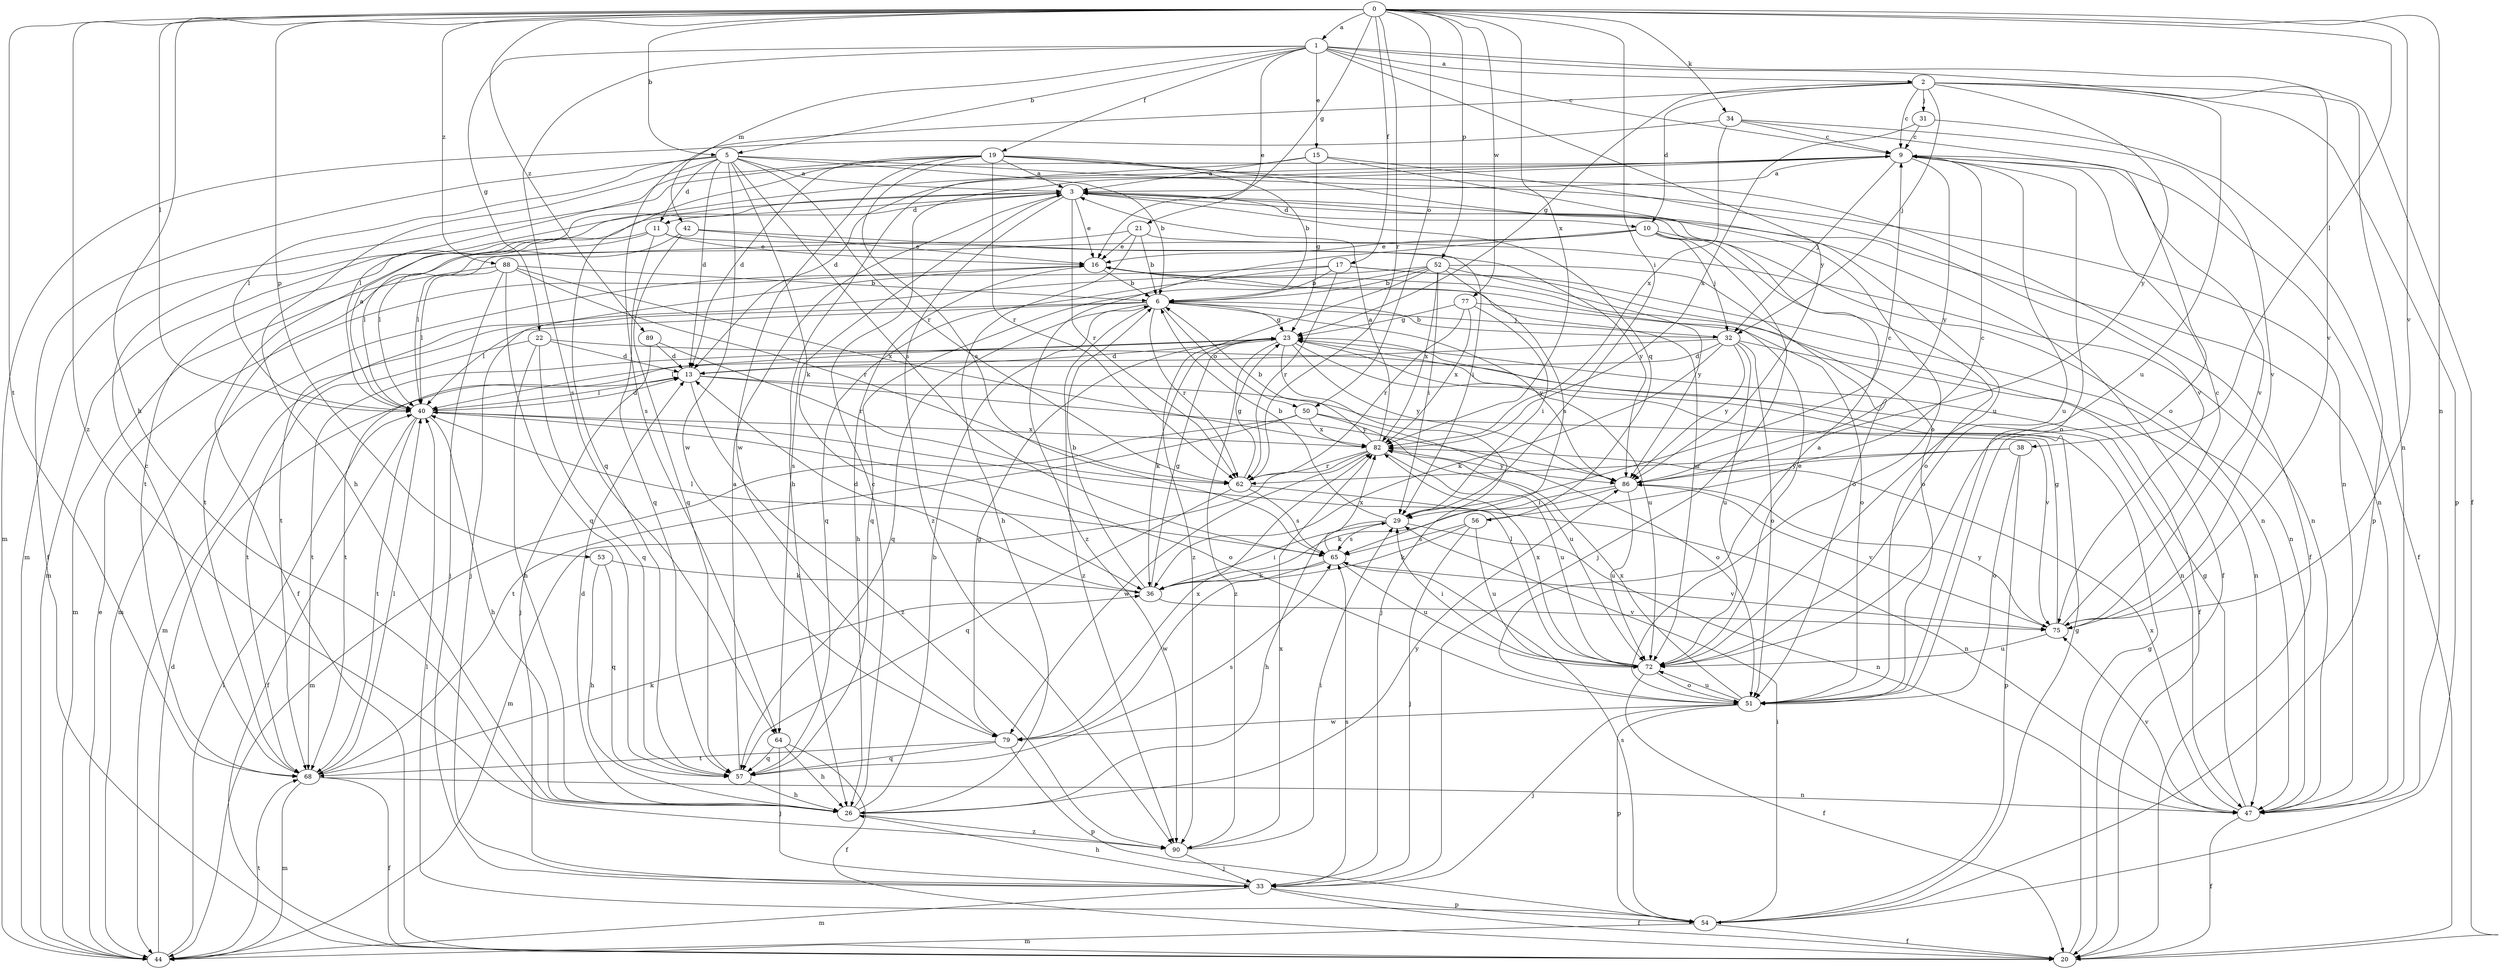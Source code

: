 strict digraph  {
0;
1;
2;
3;
5;
6;
9;
10;
11;
13;
15;
16;
17;
19;
20;
21;
22;
23;
26;
29;
31;
32;
33;
34;
36;
38;
40;
42;
44;
47;
50;
51;
52;
53;
54;
56;
57;
62;
64;
65;
68;
72;
75;
77;
79;
82;
86;
88;
89;
90;
0 -> 1  [label=a];
0 -> 5  [label=b];
0 -> 17  [label=f];
0 -> 21  [label=g];
0 -> 26  [label=h];
0 -> 29  [label=i];
0 -> 34  [label=k];
0 -> 38  [label=l];
0 -> 40  [label=l];
0 -> 47  [label=n];
0 -> 50  [label=o];
0 -> 52  [label=p];
0 -> 53  [label=p];
0 -> 62  [label=r];
0 -> 68  [label=t];
0 -> 75  [label=v];
0 -> 77  [label=w];
0 -> 82  [label=x];
0 -> 88  [label=z];
0 -> 89  [label=z];
0 -> 90  [label=z];
1 -> 2  [label=a];
1 -> 5  [label=b];
1 -> 9  [label=c];
1 -> 15  [label=e];
1 -> 16  [label=e];
1 -> 19  [label=f];
1 -> 20  [label=f];
1 -> 22  [label=g];
1 -> 42  [label=m];
1 -> 64  [label=s];
1 -> 75  [label=v];
1 -> 86  [label=y];
2 -> 9  [label=c];
2 -> 10  [label=d];
2 -> 23  [label=g];
2 -> 31  [label=j];
2 -> 32  [label=j];
2 -> 47  [label=n];
2 -> 54  [label=p];
2 -> 64  [label=s];
2 -> 72  [label=u];
2 -> 86  [label=y];
3 -> 10  [label=d];
3 -> 11  [label=d];
3 -> 16  [label=e];
3 -> 20  [label=f];
3 -> 44  [label=m];
3 -> 47  [label=n];
3 -> 56  [label=q];
3 -> 62  [label=r];
3 -> 64  [label=s];
3 -> 68  [label=t];
3 -> 90  [label=z];
5 -> 3  [label=a];
5 -> 6  [label=b];
5 -> 11  [label=d];
5 -> 13  [label=d];
5 -> 20  [label=f];
5 -> 26  [label=h];
5 -> 36  [label=k];
5 -> 40  [label=l];
5 -> 47  [label=n];
5 -> 62  [label=r];
5 -> 65  [label=s];
5 -> 79  [label=w];
6 -> 23  [label=g];
6 -> 32  [label=j];
6 -> 40  [label=l];
6 -> 44  [label=m];
6 -> 50  [label=o];
6 -> 57  [label=q];
6 -> 62  [label=r];
6 -> 86  [label=y];
6 -> 90  [label=z];
9 -> 3  [label=a];
9 -> 13  [label=d];
9 -> 20  [label=f];
9 -> 32  [label=j];
9 -> 44  [label=m];
9 -> 51  [label=o];
9 -> 72  [label=u];
9 -> 75  [label=v];
9 -> 86  [label=y];
10 -> 16  [label=e];
10 -> 32  [label=j];
10 -> 33  [label=j];
10 -> 40  [label=l];
10 -> 47  [label=n];
10 -> 51  [label=o];
10 -> 90  [label=z];
11 -> 16  [label=e];
11 -> 20  [label=f];
11 -> 40  [label=l];
11 -> 57  [label=q];
11 -> 86  [label=y];
13 -> 40  [label=l];
13 -> 75  [label=v];
13 -> 86  [label=y];
13 -> 90  [label=z];
15 -> 3  [label=a];
15 -> 23  [label=g];
15 -> 26  [label=h];
15 -> 51  [label=o];
15 -> 75  [label=v];
16 -> 6  [label=b];
16 -> 20  [label=f];
16 -> 26  [label=h];
16 -> 33  [label=j];
16 -> 72  [label=u];
17 -> 6  [label=b];
17 -> 44  [label=m];
17 -> 47  [label=n];
17 -> 51  [label=o];
17 -> 57  [label=q];
17 -> 62  [label=r];
19 -> 3  [label=a];
19 -> 6  [label=b];
19 -> 13  [label=d];
19 -> 20  [label=f];
19 -> 40  [label=l];
19 -> 57  [label=q];
19 -> 62  [label=r];
19 -> 65  [label=s];
19 -> 72  [label=u];
19 -> 79  [label=w];
20 -> 23  [label=g];
21 -> 6  [label=b];
21 -> 16  [label=e];
21 -> 26  [label=h];
21 -> 40  [label=l];
21 -> 47  [label=n];
22 -> 13  [label=d];
22 -> 26  [label=h];
22 -> 47  [label=n];
22 -> 57  [label=q];
22 -> 68  [label=t];
23 -> 13  [label=d];
23 -> 33  [label=j];
23 -> 36  [label=k];
23 -> 40  [label=l];
23 -> 68  [label=t];
23 -> 72  [label=u];
23 -> 86  [label=y];
23 -> 90  [label=z];
26 -> 6  [label=b];
26 -> 9  [label=c];
26 -> 13  [label=d];
26 -> 86  [label=y];
26 -> 90  [label=z];
29 -> 6  [label=b];
29 -> 9  [label=c];
29 -> 26  [label=h];
29 -> 47  [label=n];
29 -> 65  [label=s];
31 -> 9  [label=c];
31 -> 54  [label=p];
31 -> 82  [label=x];
32 -> 6  [label=b];
32 -> 13  [label=d];
32 -> 36  [label=k];
32 -> 47  [label=n];
32 -> 51  [label=o];
32 -> 68  [label=t];
32 -> 72  [label=u];
32 -> 86  [label=y];
33 -> 20  [label=f];
33 -> 26  [label=h];
33 -> 44  [label=m];
33 -> 54  [label=p];
33 -> 65  [label=s];
34 -> 9  [label=c];
34 -> 44  [label=m];
34 -> 51  [label=o];
34 -> 75  [label=v];
34 -> 82  [label=x];
36 -> 6  [label=b];
36 -> 13  [label=d];
36 -> 23  [label=g];
36 -> 29  [label=i];
36 -> 75  [label=v];
38 -> 51  [label=o];
38 -> 54  [label=p];
38 -> 62  [label=r];
38 -> 86  [label=y];
40 -> 3  [label=a];
40 -> 13  [label=d];
40 -> 20  [label=f];
40 -> 26  [label=h];
40 -> 51  [label=o];
40 -> 68  [label=t];
40 -> 82  [label=x];
42 -> 16  [label=e];
42 -> 29  [label=i];
42 -> 57  [label=q];
42 -> 68  [label=t];
44 -> 13  [label=d];
44 -> 16  [label=e];
44 -> 40  [label=l];
44 -> 68  [label=t];
47 -> 20  [label=f];
47 -> 23  [label=g];
47 -> 75  [label=v];
47 -> 82  [label=x];
50 -> 44  [label=m];
50 -> 51  [label=o];
50 -> 68  [label=t];
50 -> 72  [label=u];
50 -> 82  [label=x];
51 -> 3  [label=a];
51 -> 33  [label=j];
51 -> 54  [label=p];
51 -> 72  [label=u];
51 -> 79  [label=w];
51 -> 82  [label=x];
52 -> 6  [label=b];
52 -> 29  [label=i];
52 -> 51  [label=o];
52 -> 57  [label=q];
52 -> 65  [label=s];
52 -> 68  [label=t];
52 -> 82  [label=x];
52 -> 86  [label=y];
52 -> 90  [label=z];
53 -> 26  [label=h];
53 -> 36  [label=k];
53 -> 57  [label=q];
54 -> 20  [label=f];
54 -> 23  [label=g];
54 -> 29  [label=i];
54 -> 40  [label=l];
54 -> 44  [label=m];
54 -> 65  [label=s];
56 -> 9  [label=c];
56 -> 33  [label=j];
56 -> 36  [label=k];
56 -> 65  [label=s];
56 -> 72  [label=u];
57 -> 3  [label=a];
57 -> 26  [label=h];
57 -> 65  [label=s];
62 -> 23  [label=g];
62 -> 47  [label=n];
62 -> 57  [label=q];
62 -> 65  [label=s];
64 -> 20  [label=f];
64 -> 26  [label=h];
64 -> 33  [label=j];
64 -> 57  [label=q];
65 -> 36  [label=k];
65 -> 40  [label=l];
65 -> 72  [label=u];
65 -> 75  [label=v];
65 -> 79  [label=w];
65 -> 82  [label=x];
68 -> 9  [label=c];
68 -> 20  [label=f];
68 -> 36  [label=k];
68 -> 40  [label=l];
68 -> 44  [label=m];
68 -> 47  [label=n];
72 -> 16  [label=e];
72 -> 20  [label=f];
72 -> 29  [label=i];
72 -> 40  [label=l];
72 -> 51  [label=o];
72 -> 82  [label=x];
75 -> 9  [label=c];
75 -> 23  [label=g];
75 -> 72  [label=u];
75 -> 86  [label=y];
77 -> 23  [label=g];
77 -> 29  [label=i];
77 -> 51  [label=o];
77 -> 62  [label=r];
77 -> 82  [label=x];
79 -> 23  [label=g];
79 -> 54  [label=p];
79 -> 57  [label=q];
79 -> 68  [label=t];
79 -> 82  [label=x];
82 -> 3  [label=a];
82 -> 6  [label=b];
82 -> 44  [label=m];
82 -> 62  [label=r];
82 -> 72  [label=u];
82 -> 79  [label=w];
82 -> 86  [label=y];
86 -> 29  [label=i];
86 -> 36  [label=k];
86 -> 72  [label=u];
86 -> 75  [label=v];
88 -> 6  [label=b];
88 -> 33  [label=j];
88 -> 40  [label=l];
88 -> 44  [label=m];
88 -> 57  [label=q];
88 -> 62  [label=r];
88 -> 82  [label=x];
89 -> 13  [label=d];
89 -> 33  [label=j];
89 -> 62  [label=r];
90 -> 29  [label=i];
90 -> 33  [label=j];
90 -> 82  [label=x];
}
